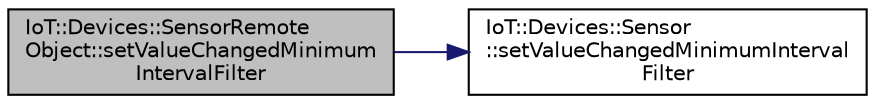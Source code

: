 digraph "IoT::Devices::SensorRemoteObject::setValueChangedMinimumIntervalFilter"
{
 // LATEX_PDF_SIZE
  edge [fontname="Helvetica",fontsize="10",labelfontname="Helvetica",labelfontsize="10"];
  node [fontname="Helvetica",fontsize="10",shape=record];
  rankdir="LR";
  Node1 [label="IoT::Devices::SensorRemote\lObject::setValueChangedMinimum\lIntervalFilter",height=0.2,width=0.4,color="black", fillcolor="grey75", style="filled", fontcolor="black",tooltip="Sets a Poco::RemotingNG::MinimumDeltaFilter for the valueChanged event."];
  Node1 -> Node2 [color="midnightblue",fontsize="10",style="solid",fontname="Helvetica"];
  Node2 [label="IoT::Devices::Sensor\l::setValueChangedMinimumInterval\lFilter",height=0.2,width=0.4,color="black", fillcolor="white", style="filled",URL="$classIoT_1_1Devices_1_1Sensor.html#aab663fcc5720cd809304f1990f784241",tooltip="Sets a Poco::RemotingNG::MinimumDeltaFilter for the valueChanged event."];
}
